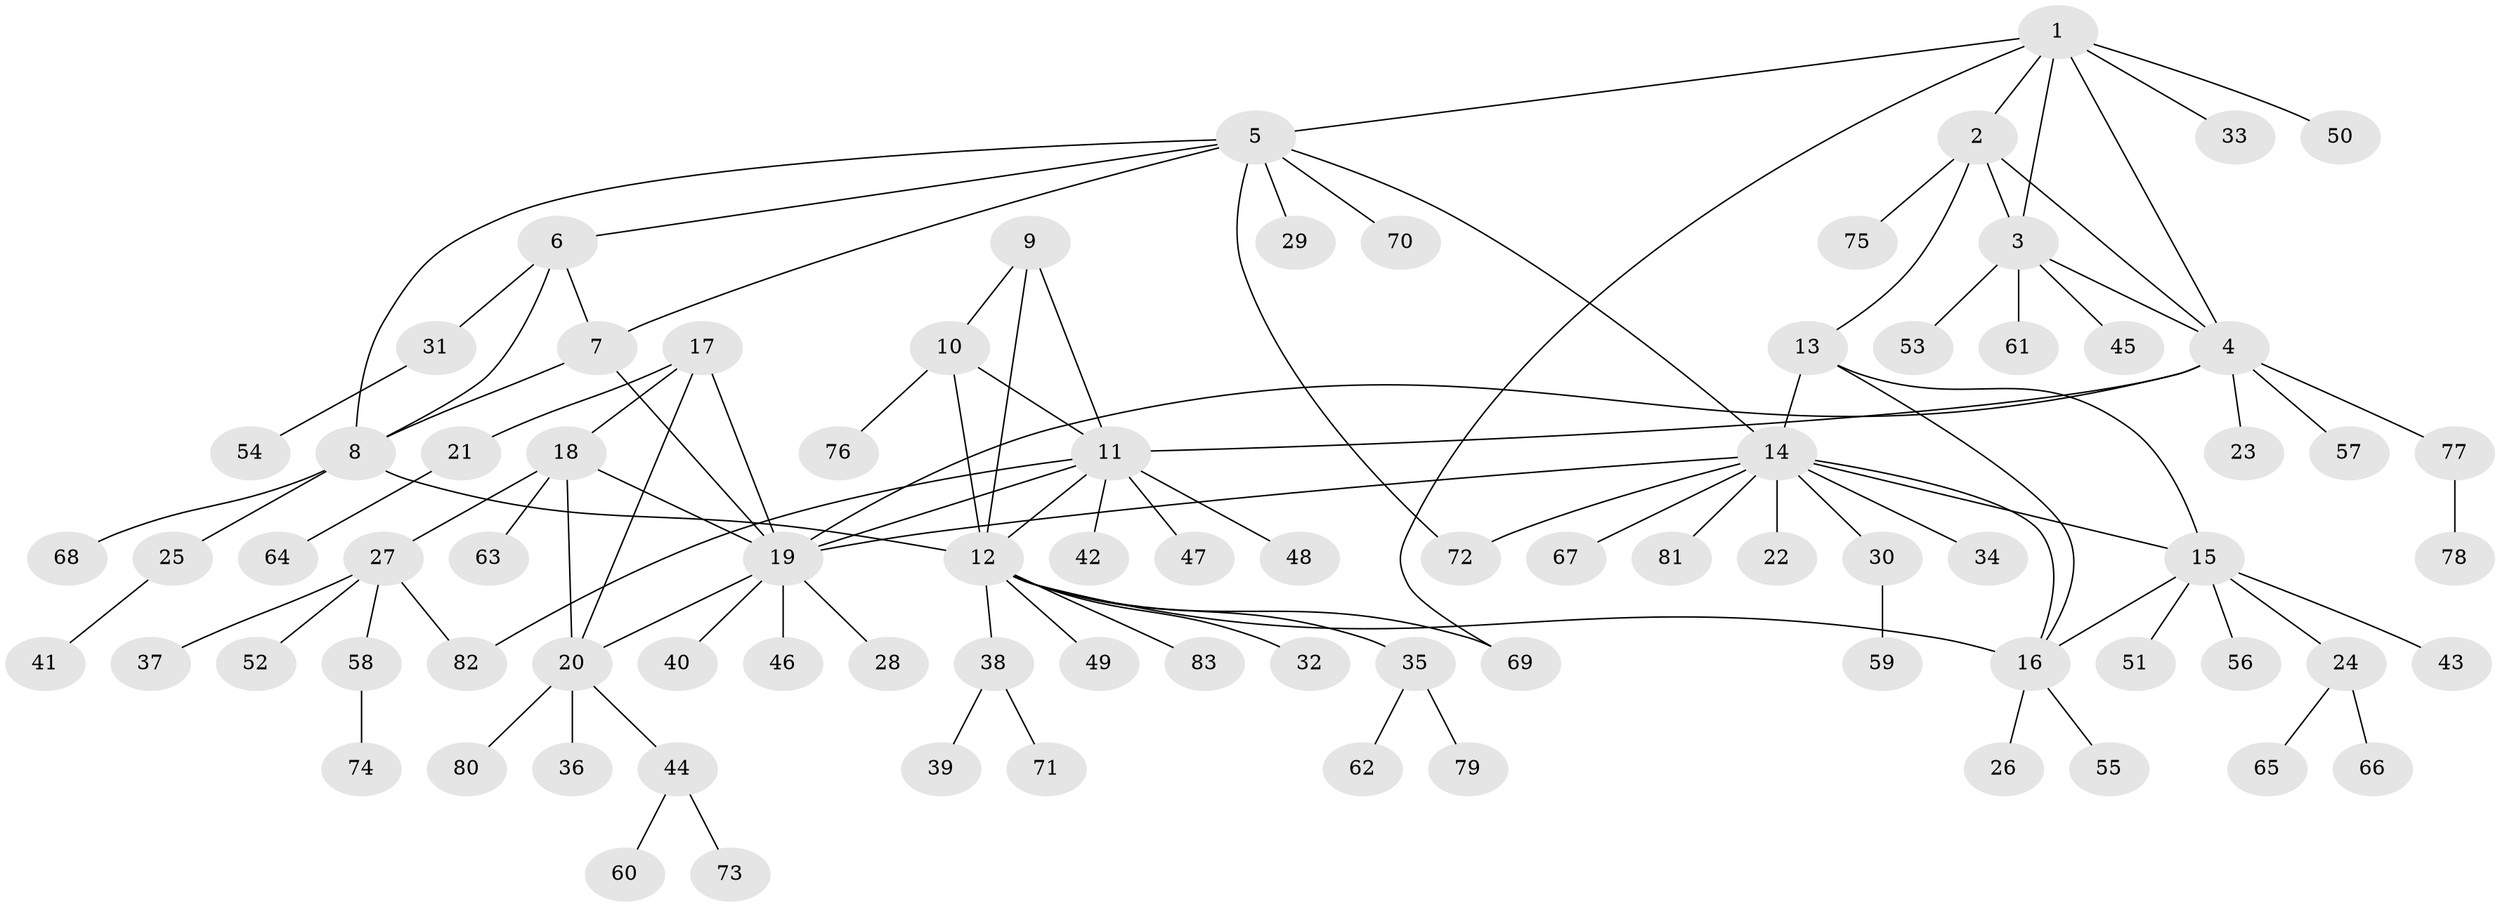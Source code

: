 // coarse degree distribution, {7: 0.04838709677419355, 6: 0.016129032258064516, 5: 0.03225806451612903, 8: 0.016129032258064516, 4: 0.04838709677419355, 11: 0.016129032258064516, 2: 0.08064516129032258, 15: 0.016129032258064516, 13: 0.016129032258064516, 3: 0.03225806451612903, 1: 0.6774193548387096}
// Generated by graph-tools (version 1.1) at 2025/42/03/06/25 10:42:13]
// undirected, 83 vertices, 106 edges
graph export_dot {
graph [start="1"]
  node [color=gray90,style=filled];
  1;
  2;
  3;
  4;
  5;
  6;
  7;
  8;
  9;
  10;
  11;
  12;
  13;
  14;
  15;
  16;
  17;
  18;
  19;
  20;
  21;
  22;
  23;
  24;
  25;
  26;
  27;
  28;
  29;
  30;
  31;
  32;
  33;
  34;
  35;
  36;
  37;
  38;
  39;
  40;
  41;
  42;
  43;
  44;
  45;
  46;
  47;
  48;
  49;
  50;
  51;
  52;
  53;
  54;
  55;
  56;
  57;
  58;
  59;
  60;
  61;
  62;
  63;
  64;
  65;
  66;
  67;
  68;
  69;
  70;
  71;
  72;
  73;
  74;
  75;
  76;
  77;
  78;
  79;
  80;
  81;
  82;
  83;
  1 -- 2;
  1 -- 3;
  1 -- 4;
  1 -- 5;
  1 -- 33;
  1 -- 50;
  1 -- 69;
  2 -- 3;
  2 -- 4;
  2 -- 13;
  2 -- 75;
  3 -- 4;
  3 -- 45;
  3 -- 53;
  3 -- 61;
  4 -- 11;
  4 -- 19;
  4 -- 23;
  4 -- 57;
  4 -- 77;
  5 -- 6;
  5 -- 7;
  5 -- 8;
  5 -- 14;
  5 -- 29;
  5 -- 70;
  5 -- 72;
  6 -- 7;
  6 -- 8;
  6 -- 31;
  7 -- 8;
  7 -- 19;
  8 -- 12;
  8 -- 25;
  8 -- 68;
  9 -- 10;
  9 -- 11;
  9 -- 12;
  10 -- 11;
  10 -- 12;
  10 -- 76;
  11 -- 12;
  11 -- 19;
  11 -- 42;
  11 -- 47;
  11 -- 48;
  11 -- 82;
  12 -- 16;
  12 -- 32;
  12 -- 35;
  12 -- 38;
  12 -- 49;
  12 -- 69;
  12 -- 83;
  13 -- 14;
  13 -- 15;
  13 -- 16;
  14 -- 15;
  14 -- 16;
  14 -- 19;
  14 -- 22;
  14 -- 30;
  14 -- 34;
  14 -- 67;
  14 -- 72;
  14 -- 81;
  15 -- 16;
  15 -- 24;
  15 -- 43;
  15 -- 51;
  15 -- 56;
  16 -- 26;
  16 -- 55;
  17 -- 18;
  17 -- 19;
  17 -- 20;
  17 -- 21;
  18 -- 19;
  18 -- 20;
  18 -- 27;
  18 -- 63;
  19 -- 20;
  19 -- 28;
  19 -- 40;
  19 -- 46;
  20 -- 36;
  20 -- 44;
  20 -- 80;
  21 -- 64;
  24 -- 65;
  24 -- 66;
  25 -- 41;
  27 -- 37;
  27 -- 52;
  27 -- 58;
  27 -- 82;
  30 -- 59;
  31 -- 54;
  35 -- 62;
  35 -- 79;
  38 -- 39;
  38 -- 71;
  44 -- 60;
  44 -- 73;
  58 -- 74;
  77 -- 78;
}
